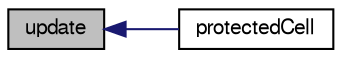 digraph "update"
{
  bgcolor="transparent";
  edge [fontname="FreeSans",fontsize="10",labelfontname="FreeSans",labelfontsize="10"];
  node [fontname="FreeSans",fontsize="10",shape=record];
  rankdir="LR";
  Node5542 [label="update",height=0.2,width=0.4,color="black", fillcolor="grey75", style="filled", fontcolor="black"];
  Node5542 -> Node5543 [dir="back",color="midnightblue",fontsize="10",style="solid",fontname="FreeSans"];
  Node5543 [label="protectedCell",height=0.2,width=0.4,color="black",URL="$a21370.html#a9f137c7ed543136b5589679a8959112e",tooltip="Cells which should not be refined/unrefined. "];
}
